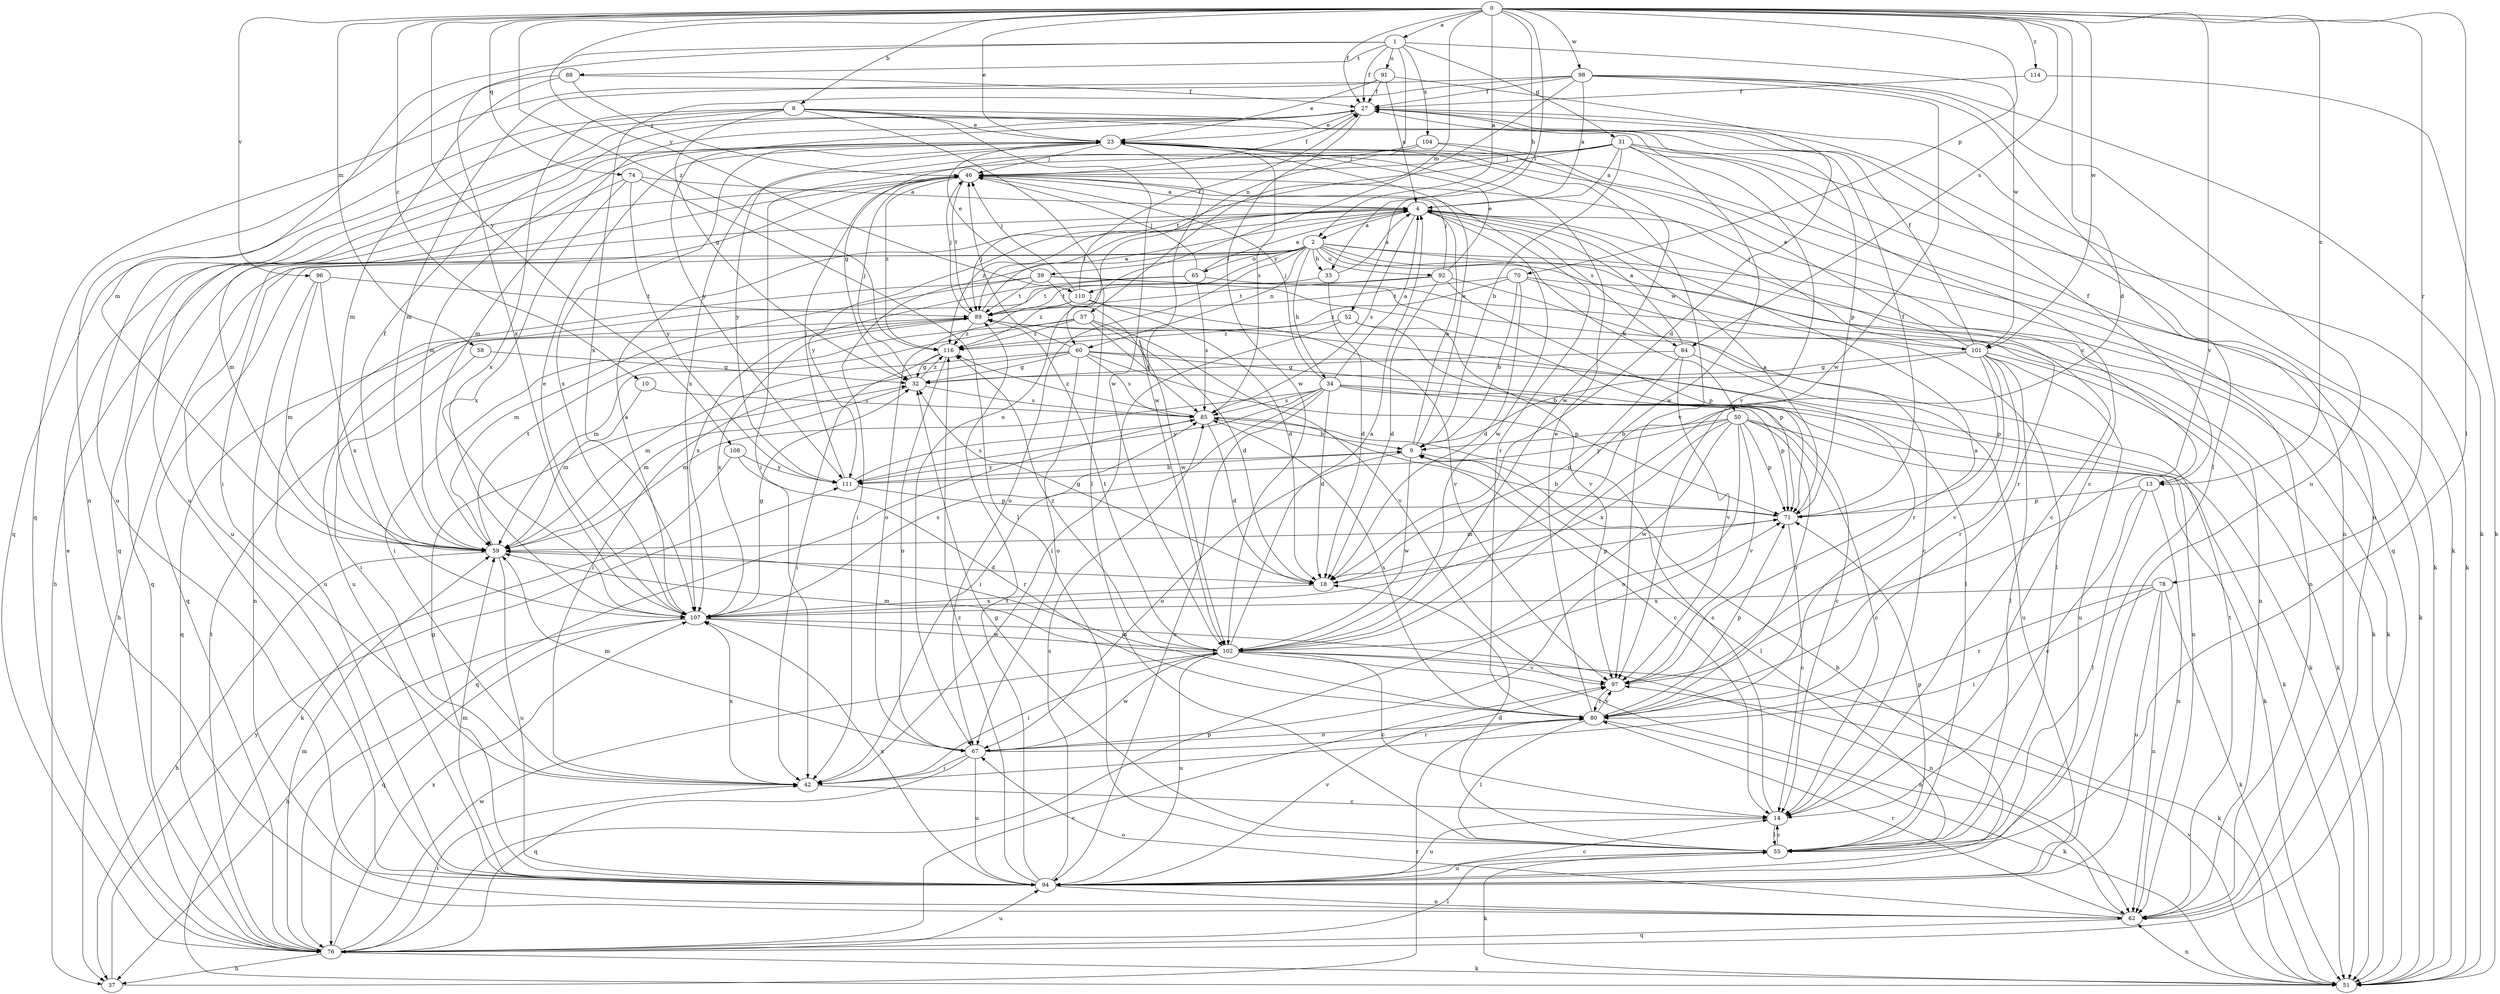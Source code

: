 strict digraph  {
0;
1;
2;
4;
8;
9;
10;
13;
14;
18;
23;
27;
31;
32;
33;
34;
37;
39;
42;
46;
50;
51;
52;
55;
57;
58;
59;
60;
62;
65;
67;
70;
71;
74;
76;
78;
80;
84;
85;
88;
89;
91;
92;
94;
96;
97;
98;
101;
102;
104;
107;
108;
110;
111;
114;
116;
0 -> 1  [label=a];
0 -> 2  [label=a];
0 -> 8  [label=b];
0 -> 10  [label=c];
0 -> 13  [label=c];
0 -> 18  [label=d];
0 -> 23  [label=e];
0 -> 27  [label=f];
0 -> 33  [label=h];
0 -> 52  [label=l];
0 -> 55  [label=l];
0 -> 57  [label=m];
0 -> 58  [label=m];
0 -> 70  [label=p];
0 -> 74  [label=q];
0 -> 78  [label=r];
0 -> 84  [label=s];
0 -> 96  [label=v];
0 -> 97  [label=v];
0 -> 98  [label=w];
0 -> 101  [label=w];
0 -> 108  [label=y];
0 -> 110  [label=y];
0 -> 114  [label=z];
0 -> 116  [label=z];
1 -> 27  [label=f];
1 -> 31  [label=g];
1 -> 59  [label=m];
1 -> 60  [label=n];
1 -> 88  [label=t];
1 -> 91  [label=u];
1 -> 101  [label=w];
1 -> 104  [label=x];
1 -> 107  [label=x];
2 -> 33  [label=h];
2 -> 34  [label=h];
2 -> 37  [label=h];
2 -> 39  [label=i];
2 -> 42  [label=i];
2 -> 50  [label=k];
2 -> 51  [label=k];
2 -> 60  [label=n];
2 -> 62  [label=n];
2 -> 65  [label=o];
2 -> 67  [label=o];
2 -> 76  [label=q];
2 -> 80  [label=r];
2 -> 92  [label=u];
2 -> 101  [label=w];
2 -> 110  [label=y];
4 -> 2  [label=a];
4 -> 13  [label=c];
4 -> 14  [label=c];
4 -> 76  [label=q];
4 -> 84  [label=s];
4 -> 85  [label=s];
4 -> 89  [label=t];
4 -> 102  [label=w];
4 -> 111  [label=y];
4 -> 116  [label=z];
8 -> 23  [label=e];
8 -> 32  [label=g];
8 -> 55  [label=l];
8 -> 71  [label=p];
8 -> 76  [label=q];
8 -> 94  [label=u];
8 -> 97  [label=v];
8 -> 102  [label=w];
8 -> 107  [label=x];
9 -> 4  [label=a];
9 -> 23  [label=e];
9 -> 55  [label=l];
9 -> 67  [label=o];
9 -> 102  [label=w];
9 -> 111  [label=y];
10 -> 59  [label=m];
10 -> 85  [label=s];
13 -> 14  [label=c];
13 -> 27  [label=f];
13 -> 55  [label=l];
13 -> 62  [label=n];
13 -> 71  [label=p];
14 -> 55  [label=l];
14 -> 85  [label=s];
14 -> 94  [label=u];
18 -> 32  [label=g];
18 -> 71  [label=p];
18 -> 107  [label=x];
23 -> 46  [label=j];
23 -> 51  [label=k];
23 -> 59  [label=m];
23 -> 76  [label=q];
23 -> 85  [label=s];
23 -> 97  [label=v];
23 -> 102  [label=w];
23 -> 107  [label=x];
23 -> 111  [label=y];
27 -> 23  [label=e];
27 -> 51  [label=k];
27 -> 59  [label=m];
27 -> 62  [label=n];
27 -> 94  [label=u];
27 -> 102  [label=w];
27 -> 111  [label=y];
31 -> 4  [label=a];
31 -> 9  [label=b];
31 -> 14  [label=c];
31 -> 32  [label=g];
31 -> 42  [label=i];
31 -> 46  [label=j];
31 -> 51  [label=k];
31 -> 62  [label=n];
31 -> 89  [label=t];
31 -> 102  [label=w];
32 -> 46  [label=j];
32 -> 59  [label=m];
32 -> 85  [label=s];
32 -> 116  [label=z];
33 -> 4  [label=a];
33 -> 18  [label=d];
33 -> 89  [label=t];
34 -> 4  [label=a];
34 -> 14  [label=c];
34 -> 18  [label=d];
34 -> 42  [label=i];
34 -> 46  [label=j];
34 -> 51  [label=k];
34 -> 59  [label=m];
34 -> 71  [label=p];
34 -> 85  [label=s];
34 -> 94  [label=u];
34 -> 111  [label=y];
37 -> 80  [label=r];
37 -> 111  [label=y];
39 -> 23  [label=e];
39 -> 59  [label=m];
39 -> 62  [label=n];
39 -> 89  [label=t];
39 -> 94  [label=u];
39 -> 97  [label=v];
39 -> 102  [label=w];
42 -> 14  [label=c];
42 -> 107  [label=x];
46 -> 4  [label=a];
46 -> 27  [label=f];
46 -> 37  [label=h];
46 -> 42  [label=i];
46 -> 80  [label=r];
46 -> 89  [label=t];
46 -> 94  [label=u];
46 -> 116  [label=z];
50 -> 9  [label=b];
50 -> 14  [label=c];
50 -> 51  [label=k];
50 -> 67  [label=o];
50 -> 71  [label=p];
50 -> 80  [label=r];
50 -> 97  [label=v];
50 -> 102  [label=w];
50 -> 107  [label=x];
50 -> 111  [label=y];
51 -> 62  [label=n];
51 -> 97  [label=v];
52 -> 42  [label=i];
52 -> 71  [label=p];
52 -> 80  [label=r];
52 -> 116  [label=z];
55 -> 14  [label=c];
55 -> 18  [label=d];
55 -> 32  [label=g];
55 -> 51  [label=k];
55 -> 71  [label=p];
55 -> 94  [label=u];
57 -> 18  [label=d];
57 -> 42  [label=i];
57 -> 59  [label=m];
57 -> 85  [label=s];
57 -> 97  [label=v];
57 -> 116  [label=z];
58 -> 32  [label=g];
58 -> 42  [label=i];
59 -> 18  [label=d];
59 -> 27  [label=f];
59 -> 37  [label=h];
59 -> 89  [label=t];
59 -> 94  [label=u];
60 -> 32  [label=g];
60 -> 42  [label=i];
60 -> 46  [label=j];
60 -> 51  [label=k];
60 -> 59  [label=m];
60 -> 62  [label=n];
60 -> 67  [label=o];
60 -> 71  [label=p];
60 -> 85  [label=s];
62 -> 67  [label=o];
62 -> 76  [label=q];
62 -> 80  [label=r];
62 -> 89  [label=t];
65 -> 4  [label=a];
65 -> 46  [label=j];
65 -> 51  [label=k];
65 -> 85  [label=s];
65 -> 89  [label=t];
65 -> 107  [label=x];
67 -> 42  [label=i];
67 -> 59  [label=m];
67 -> 76  [label=q];
67 -> 80  [label=r];
67 -> 94  [label=u];
67 -> 102  [label=w];
70 -> 9  [label=b];
70 -> 18  [label=d];
70 -> 51  [label=k];
70 -> 55  [label=l];
70 -> 89  [label=t];
70 -> 116  [label=z];
71 -> 4  [label=a];
71 -> 9  [label=b];
71 -> 14  [label=c];
71 -> 27  [label=f];
71 -> 59  [label=m];
74 -> 4  [label=a];
74 -> 55  [label=l];
74 -> 59  [label=m];
74 -> 107  [label=x];
74 -> 111  [label=y];
76 -> 23  [label=e];
76 -> 37  [label=h];
76 -> 42  [label=i];
76 -> 51  [label=k];
76 -> 55  [label=l];
76 -> 59  [label=m];
76 -> 71  [label=p];
76 -> 89  [label=t];
76 -> 94  [label=u];
76 -> 97  [label=v];
76 -> 102  [label=w];
76 -> 107  [label=x];
78 -> 42  [label=i];
78 -> 51  [label=k];
78 -> 62  [label=n];
78 -> 80  [label=r];
78 -> 94  [label=u];
78 -> 107  [label=x];
80 -> 23  [label=e];
80 -> 51  [label=k];
80 -> 55  [label=l];
80 -> 59  [label=m];
80 -> 67  [label=o];
80 -> 71  [label=p];
80 -> 85  [label=s];
80 -> 97  [label=v];
84 -> 4  [label=a];
84 -> 18  [label=d];
84 -> 32  [label=g];
84 -> 94  [label=u];
84 -> 97  [label=v];
85 -> 9  [label=b];
85 -> 14  [label=c];
85 -> 18  [label=d];
85 -> 76  [label=q];
85 -> 116  [label=z];
88 -> 27  [label=f];
88 -> 46  [label=j];
88 -> 59  [label=m];
88 -> 62  [label=n];
89 -> 4  [label=a];
89 -> 46  [label=j];
89 -> 55  [label=l];
89 -> 76  [label=q];
89 -> 107  [label=x];
89 -> 116  [label=z];
91 -> 4  [label=a];
91 -> 18  [label=d];
91 -> 23  [label=e];
91 -> 27  [label=f];
91 -> 76  [label=q];
92 -> 14  [label=c];
92 -> 18  [label=d];
92 -> 23  [label=e];
92 -> 46  [label=j];
92 -> 71  [label=p];
92 -> 89  [label=t];
92 -> 94  [label=u];
94 -> 9  [label=b];
94 -> 14  [label=c];
94 -> 32  [label=g];
94 -> 59  [label=m];
94 -> 62  [label=n];
94 -> 85  [label=s];
94 -> 89  [label=t];
94 -> 97  [label=v];
94 -> 107  [label=x];
94 -> 116  [label=z];
96 -> 59  [label=m];
96 -> 62  [label=n];
96 -> 89  [label=t];
96 -> 107  [label=x];
97 -> 4  [label=a];
97 -> 80  [label=r];
98 -> 4  [label=a];
98 -> 27  [label=f];
98 -> 51  [label=k];
98 -> 55  [label=l];
98 -> 59  [label=m];
98 -> 67  [label=o];
98 -> 94  [label=u];
98 -> 102  [label=w];
98 -> 107  [label=x];
101 -> 9  [label=b];
101 -> 23  [label=e];
101 -> 27  [label=f];
101 -> 32  [label=g];
101 -> 46  [label=j];
101 -> 51  [label=k];
101 -> 55  [label=l];
101 -> 71  [label=p];
101 -> 80  [label=r];
101 -> 94  [label=u];
101 -> 97  [label=v];
102 -> 4  [label=a];
102 -> 14  [label=c];
102 -> 42  [label=i];
102 -> 51  [label=k];
102 -> 59  [label=m];
102 -> 62  [label=n];
102 -> 89  [label=t];
102 -> 94  [label=u];
102 -> 97  [label=v];
102 -> 116  [label=z];
104 -> 46  [label=j];
104 -> 76  [label=q];
104 -> 102  [label=w];
104 -> 107  [label=x];
107 -> 4  [label=a];
107 -> 23  [label=e];
107 -> 32  [label=g];
107 -> 37  [label=h];
107 -> 62  [label=n];
107 -> 76  [label=q];
107 -> 85  [label=s];
107 -> 102  [label=w];
108 -> 51  [label=k];
108 -> 80  [label=r];
108 -> 111  [label=y];
110 -> 18  [label=d];
110 -> 27  [label=f];
110 -> 46  [label=j];
110 -> 67  [label=o];
110 -> 97  [label=v];
110 -> 116  [label=z];
111 -> 9  [label=b];
111 -> 46  [label=j];
111 -> 71  [label=p];
111 -> 85  [label=s];
114 -> 27  [label=f];
114 -> 51  [label=k];
116 -> 32  [label=g];
116 -> 42  [label=i];
116 -> 67  [label=o];
}
